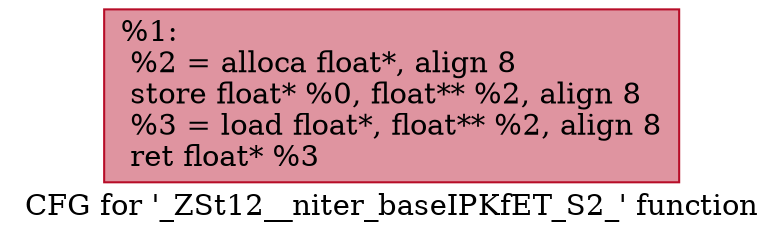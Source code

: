 digraph "CFG for '_ZSt12__niter_baseIPKfET_S2_' function" {
	label="CFG for '_ZSt12__niter_baseIPKfET_S2_' function";

	Node0x559363e2edf0 [shape=record,color="#b70d28ff", style=filled, fillcolor="#b70d2870",label="{%1:\l  %2 = alloca float*, align 8\l  store float* %0, float** %2, align 8\l  %3 = load float*, float** %2, align 8\l  ret float* %3\l}"];
}
